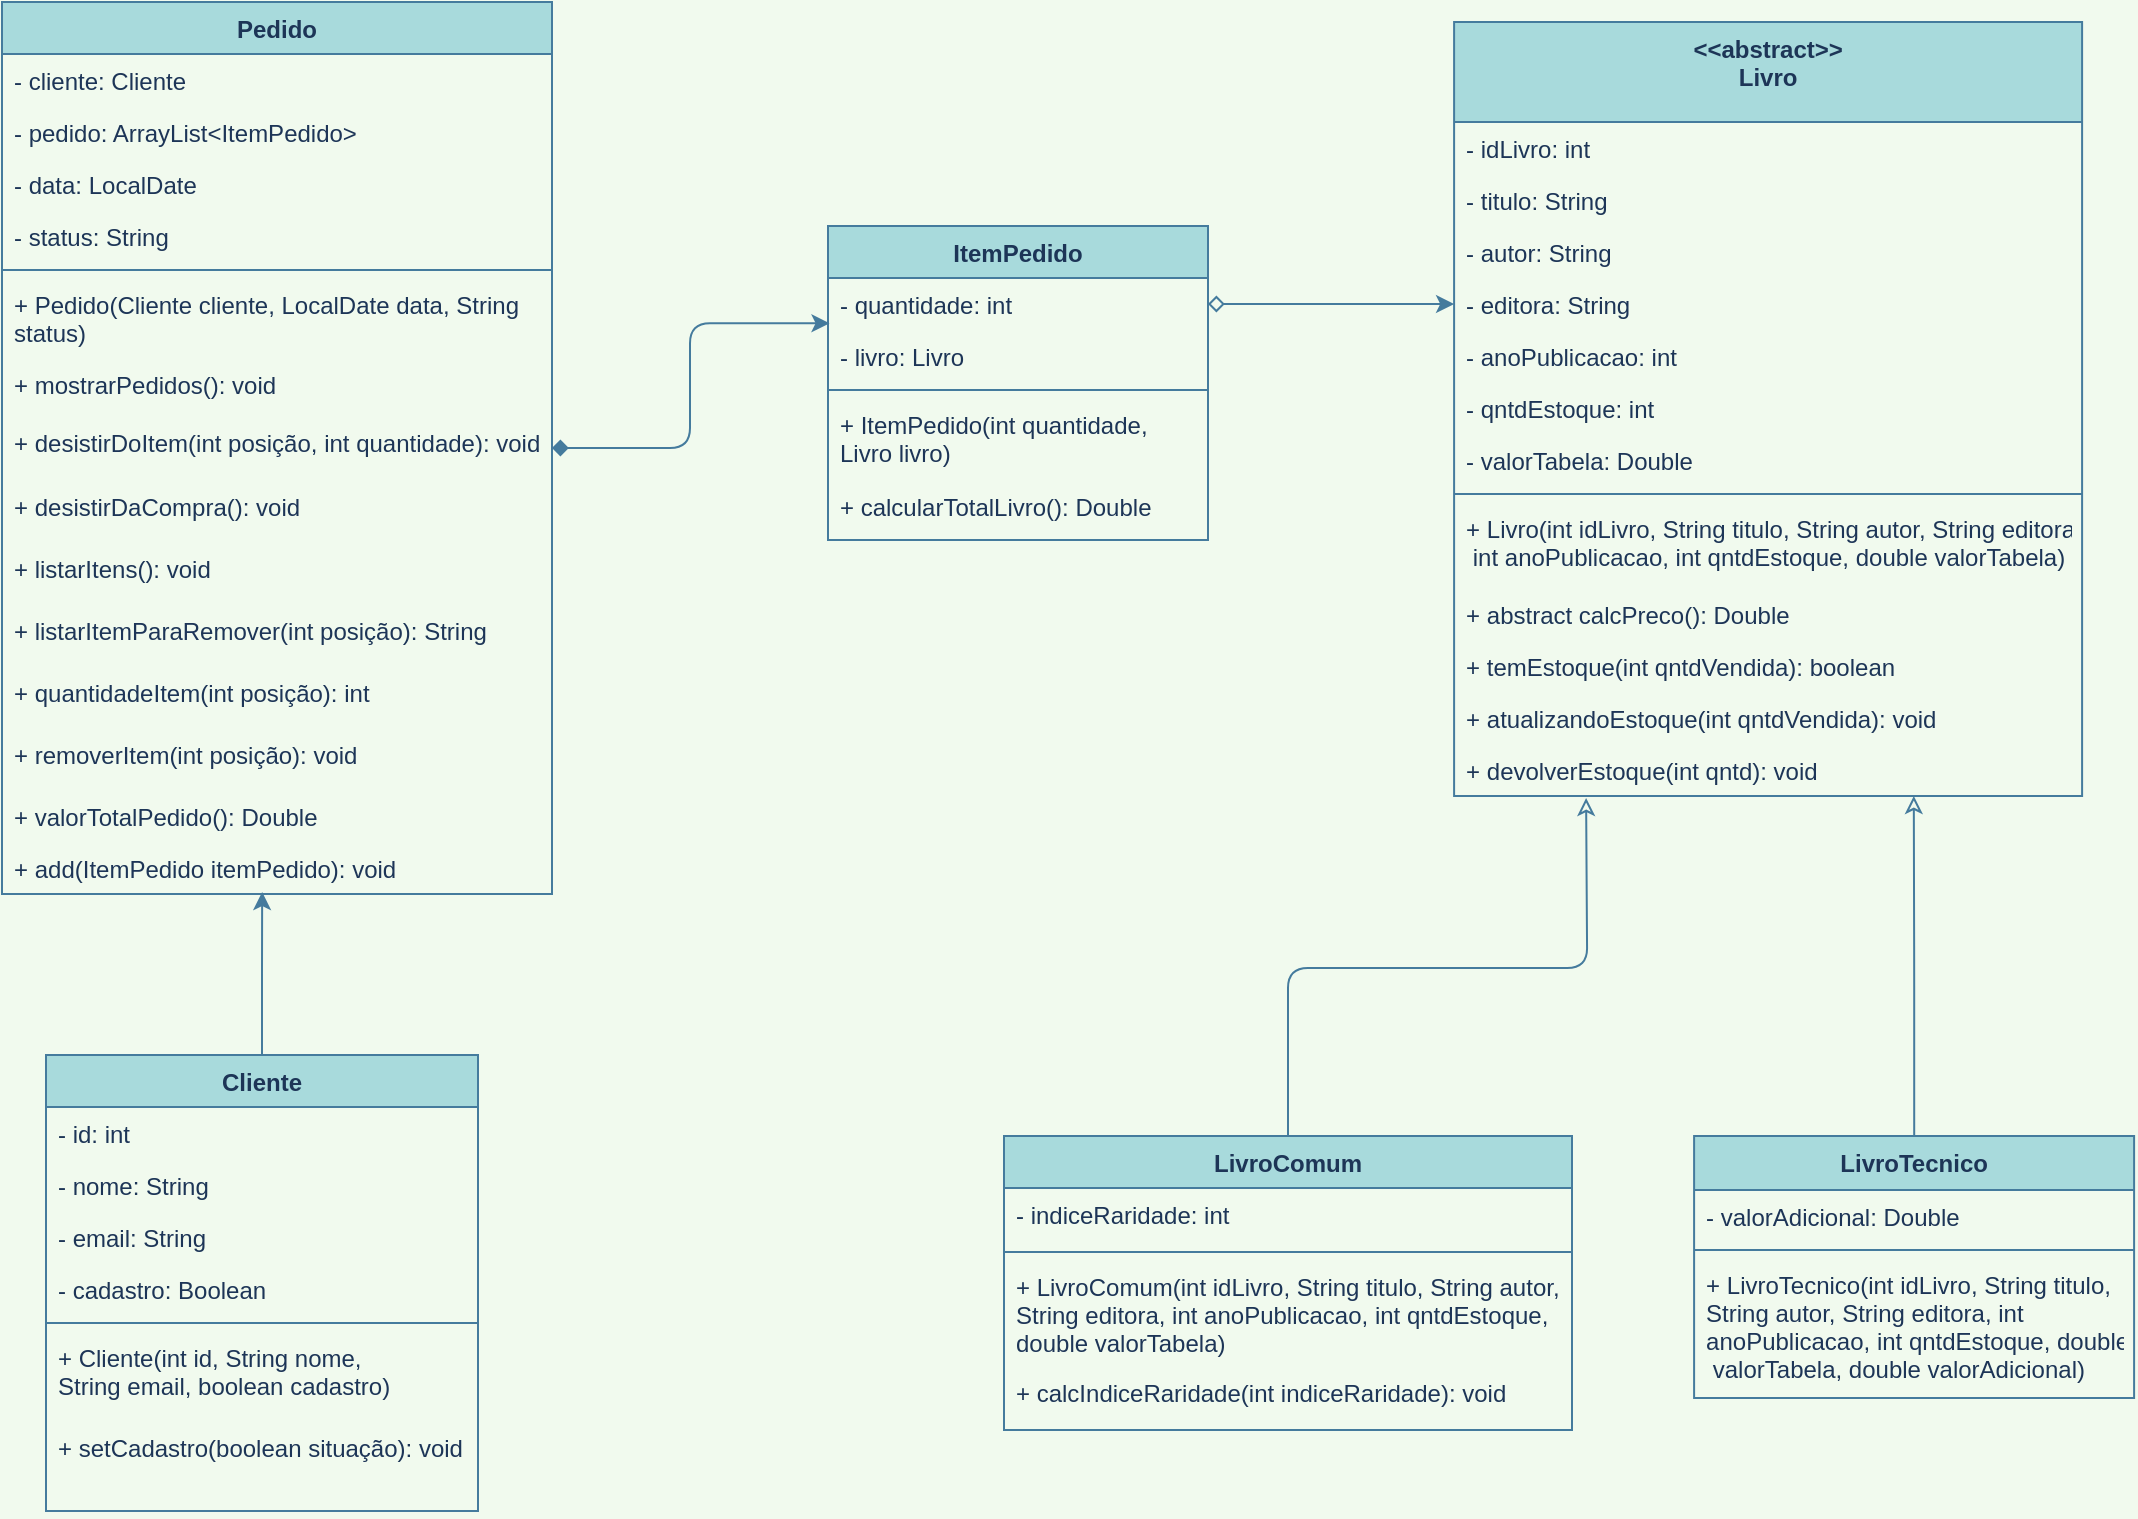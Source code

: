 <mxfile version="15.1.4" type="device"><diagram id="tUumAL8Y4nLpT35IZb9z" name="Page-1"><mxGraphModel dx="1820" dy="1092" grid="0" gridSize="10" guides="1" tooltips="1" connect="1" arrows="1" fold="1" page="1" pageScale="1" pageWidth="1169" pageHeight="827" background="#F1FAEE" math="0" shadow="0"><root><mxCell id="0"/><mxCell id="1" parent="0"/><mxCell id="oF7gF42K3Qm1bA6qkh1C-5" value="&lt;&lt;abstract&gt;&gt;&#xa;Livro" style="swimlane;fontStyle=1;align=center;verticalAlign=top;childLayout=stackLayout;horizontal=1;startSize=50;horizontalStack=0;resizeParent=1;resizeParentMax=0;resizeLast=0;collapsible=1;marginBottom=0;fillColor=#A8DADC;strokeColor=#457B9D;fontColor=#1D3557;" vertex="1" parent="1"><mxGeometry x="792.05" y="48" width="314" height="387" as="geometry"/></mxCell><mxCell id="oF7gF42K3Qm1bA6qkh1C-6" value="- idLivro: int" style="text;strokeColor=none;fillColor=none;align=left;verticalAlign=top;spacingLeft=4;spacingRight=4;overflow=hidden;rotatable=0;points=[[0,0.5],[1,0.5]];portConstraint=eastwest;fontColor=#1D3557;" vertex="1" parent="oF7gF42K3Qm1bA6qkh1C-5"><mxGeometry y="50" width="314" height="26" as="geometry"/></mxCell><mxCell id="oF7gF42K3Qm1bA6qkh1C-21" value="- titulo: String" style="text;strokeColor=none;fillColor=none;align=left;verticalAlign=top;spacingLeft=4;spacingRight=4;overflow=hidden;rotatable=0;points=[[0,0.5],[1,0.5]];portConstraint=eastwest;fontColor=#1D3557;" vertex="1" parent="oF7gF42K3Qm1bA6qkh1C-5"><mxGeometry y="76" width="314" height="26" as="geometry"/></mxCell><mxCell id="oF7gF42K3Qm1bA6qkh1C-22" value="- autor: String" style="text;strokeColor=none;fillColor=none;align=left;verticalAlign=top;spacingLeft=4;spacingRight=4;overflow=hidden;rotatable=0;points=[[0,0.5],[1,0.5]];portConstraint=eastwest;fontColor=#1D3557;" vertex="1" parent="oF7gF42K3Qm1bA6qkh1C-5"><mxGeometry y="102" width="314" height="26" as="geometry"/></mxCell><mxCell id="oF7gF42K3Qm1bA6qkh1C-23" value="- editora: String" style="text;strokeColor=none;fillColor=none;align=left;verticalAlign=top;spacingLeft=4;spacingRight=4;overflow=hidden;rotatable=0;points=[[0,0.5],[1,0.5]];portConstraint=eastwest;fontColor=#1D3557;" vertex="1" parent="oF7gF42K3Qm1bA6qkh1C-5"><mxGeometry y="128" width="314" height="26" as="geometry"/></mxCell><mxCell id="oF7gF42K3Qm1bA6qkh1C-24" value="- anoPublicacao: int" style="text;strokeColor=none;fillColor=none;align=left;verticalAlign=top;spacingLeft=4;spacingRight=4;overflow=hidden;rotatable=0;points=[[0,0.5],[1,0.5]];portConstraint=eastwest;fontColor=#1D3557;" vertex="1" parent="oF7gF42K3Qm1bA6qkh1C-5"><mxGeometry y="154" width="314" height="26" as="geometry"/></mxCell><mxCell id="oF7gF42K3Qm1bA6qkh1C-25" value="- qntdEstoque: int" style="text;strokeColor=none;fillColor=none;align=left;verticalAlign=top;spacingLeft=4;spacingRight=4;overflow=hidden;rotatable=0;points=[[0,0.5],[1,0.5]];portConstraint=eastwest;fontColor=#1D3557;" vertex="1" parent="oF7gF42K3Qm1bA6qkh1C-5"><mxGeometry y="180" width="314" height="26" as="geometry"/></mxCell><mxCell id="oF7gF42K3Qm1bA6qkh1C-26" value="- valorTabela: Double" style="text;strokeColor=none;fillColor=none;align=left;verticalAlign=top;spacingLeft=4;spacingRight=4;overflow=hidden;rotatable=0;points=[[0,0.5],[1,0.5]];portConstraint=eastwest;fontColor=#1D3557;" vertex="1" parent="oF7gF42K3Qm1bA6qkh1C-5"><mxGeometry y="206" width="314" height="26" as="geometry"/></mxCell><mxCell id="oF7gF42K3Qm1bA6qkh1C-7" value="" style="line;strokeWidth=1;fillColor=none;align=left;verticalAlign=middle;spacingTop=-1;spacingLeft=3;spacingRight=3;rotatable=0;labelPosition=right;points=[];portConstraint=eastwest;labelBackgroundColor=#F1FAEE;strokeColor=#457B9D;fontColor=#1D3557;" vertex="1" parent="oF7gF42K3Qm1bA6qkh1C-5"><mxGeometry y="232" width="314" height="8" as="geometry"/></mxCell><mxCell id="oF7gF42K3Qm1bA6qkh1C-107" value="+ Livro(int idLivro, String titulo, String autor, String editora,&#xa; int anoPublicacao, int qntdEstoque, double valorTabela)" style="text;strokeColor=none;fillColor=none;align=left;verticalAlign=top;spacingLeft=4;spacingRight=4;overflow=hidden;rotatable=0;points=[[0,0.5],[1,0.5]];portConstraint=eastwest;fontColor=#1D3557;" vertex="1" parent="oF7gF42K3Qm1bA6qkh1C-5"><mxGeometry y="240" width="314" height="43" as="geometry"/></mxCell><mxCell id="oF7gF42K3Qm1bA6qkh1C-8" value="+ abstract calcPreco(): Double" style="text;strokeColor=none;fillColor=none;align=left;verticalAlign=top;spacingLeft=4;spacingRight=4;overflow=hidden;rotatable=0;points=[[0,0.5],[1,0.5]];portConstraint=eastwest;fontColor=#1D3557;" vertex="1" parent="oF7gF42K3Qm1bA6qkh1C-5"><mxGeometry y="283" width="314" height="26" as="geometry"/></mxCell><mxCell id="oF7gF42K3Qm1bA6qkh1C-122" value="+ temEstoque(int qntdVendida): boolean" style="text;strokeColor=none;fillColor=none;align=left;verticalAlign=top;spacingLeft=4;spacingRight=4;overflow=hidden;rotatable=0;points=[[0,0.5],[1,0.5]];portConstraint=eastwest;fontColor=#1D3557;" vertex="1" parent="oF7gF42K3Qm1bA6qkh1C-5"><mxGeometry y="309" width="314" height="26" as="geometry"/></mxCell><mxCell id="oF7gF42K3Qm1bA6qkh1C-123" value="+ atualizandoEstoque(int qntdVendida): void" style="text;strokeColor=none;fillColor=none;align=left;verticalAlign=top;spacingLeft=4;spacingRight=4;overflow=hidden;rotatable=0;points=[[0,0.5],[1,0.5]];portConstraint=eastwest;fontColor=#1D3557;" vertex="1" parent="oF7gF42K3Qm1bA6qkh1C-5"><mxGeometry y="335" width="314" height="26" as="geometry"/></mxCell><mxCell id="oF7gF42K3Qm1bA6qkh1C-124" value="+ devolverEstoque(int qntd): void" style="text;strokeColor=none;fillColor=none;align=left;verticalAlign=top;spacingLeft=4;spacingRight=4;overflow=hidden;rotatable=0;points=[[0,0.5],[1,0.5]];portConstraint=eastwest;fontColor=#1D3557;" vertex="1" parent="oF7gF42K3Qm1bA6qkh1C-5"><mxGeometry y="361" width="314" height="26" as="geometry"/></mxCell><mxCell id="oF7gF42K3Qm1bA6qkh1C-9" value="Cliente" style="swimlane;fontStyle=1;align=center;verticalAlign=top;childLayout=stackLayout;horizontal=1;startSize=26;horizontalStack=0;resizeParent=1;resizeParentMax=0;resizeLast=0;collapsible=1;marginBottom=0;fillColor=#A8DADC;strokeColor=#457B9D;fontColor=#1D3557;" vertex="1" parent="1"><mxGeometry x="88" y="564.5" width="216" height="228" as="geometry"/></mxCell><mxCell id="oF7gF42K3Qm1bA6qkh1C-10" value="- id: int" style="text;strokeColor=none;fillColor=none;align=left;verticalAlign=top;spacingLeft=4;spacingRight=4;overflow=hidden;rotatable=0;points=[[0,0.5],[1,0.5]];portConstraint=eastwest;fontColor=#1D3557;" vertex="1" parent="oF7gF42K3Qm1bA6qkh1C-9"><mxGeometry y="26" width="216" height="26" as="geometry"/></mxCell><mxCell id="oF7gF42K3Qm1bA6qkh1C-40" value="- nome: String" style="text;strokeColor=none;fillColor=none;align=left;verticalAlign=top;spacingLeft=4;spacingRight=4;overflow=hidden;rotatable=0;points=[[0,0.5],[1,0.5]];portConstraint=eastwest;fontColor=#1D3557;" vertex="1" parent="oF7gF42K3Qm1bA6qkh1C-9"><mxGeometry y="52" width="216" height="26" as="geometry"/></mxCell><mxCell id="oF7gF42K3Qm1bA6qkh1C-41" value="- email: String" style="text;strokeColor=none;fillColor=none;align=left;verticalAlign=top;spacingLeft=4;spacingRight=4;overflow=hidden;rotatable=0;points=[[0,0.5],[1,0.5]];portConstraint=eastwest;fontColor=#1D3557;" vertex="1" parent="oF7gF42K3Qm1bA6qkh1C-9"><mxGeometry y="78" width="216" height="26" as="geometry"/></mxCell><mxCell id="oF7gF42K3Qm1bA6qkh1C-64" value="- cadastro: Boolean" style="text;strokeColor=none;fillColor=none;align=left;verticalAlign=top;spacingLeft=4;spacingRight=4;overflow=hidden;rotatable=0;points=[[0,0.5],[1,0.5]];portConstraint=eastwest;fontColor=#1D3557;" vertex="1" parent="oF7gF42K3Qm1bA6qkh1C-9"><mxGeometry y="104" width="216" height="26" as="geometry"/></mxCell><mxCell id="oF7gF42K3Qm1bA6qkh1C-11" value="" style="line;strokeWidth=1;fillColor=none;align=left;verticalAlign=middle;spacingTop=-1;spacingLeft=3;spacingRight=3;rotatable=0;labelPosition=right;points=[];portConstraint=eastwest;labelBackgroundColor=#F1FAEE;strokeColor=#457B9D;fontColor=#1D3557;" vertex="1" parent="oF7gF42K3Qm1bA6qkh1C-9"><mxGeometry y="130" width="216" height="8" as="geometry"/></mxCell><mxCell id="oF7gF42K3Qm1bA6qkh1C-104" value="+ Cliente(int id, String nome, &#xa;String email, boolean cadastro)" style="text;strokeColor=none;fillColor=none;align=left;verticalAlign=top;spacingLeft=4;spacingRight=4;overflow=hidden;rotatable=0;points=[[0,0.5],[1,0.5]];portConstraint=eastwest;fontColor=#1D3557;" vertex="1" parent="oF7gF42K3Qm1bA6qkh1C-9"><mxGeometry y="138" width="216" height="45" as="geometry"/></mxCell><mxCell id="oF7gF42K3Qm1bA6qkh1C-110" value="+ setCadastro(boolean situação): void" style="text;strokeColor=none;fillColor=none;align=left;verticalAlign=top;spacingLeft=4;spacingRight=4;overflow=hidden;rotatable=0;points=[[0,0.5],[1,0.5]];portConstraint=eastwest;fontColor=#1D3557;" vertex="1" parent="oF7gF42K3Qm1bA6qkh1C-9"><mxGeometry y="183" width="216" height="45" as="geometry"/></mxCell><mxCell id="oF7gF42K3Qm1bA6qkh1C-48" style="edgeStyle=orthogonalEdgeStyle;rounded=0;orthogonalLoop=1;jettySize=auto;html=1;entryX=0.473;entryY=0.962;entryDx=0;entryDy=0;entryPerimeter=0;endArrow=classic;endFill=1;exitX=0.5;exitY=0;exitDx=0;exitDy=0;labelBackgroundColor=#F1FAEE;strokeColor=#457B9D;fontColor=#1D3557;" edge="1" parent="1" source="oF7gF42K3Qm1bA6qkh1C-9" target="oF7gF42K3Qm1bA6qkh1C-121"><mxGeometry relative="1" as="geometry"><mxPoint x="156" y="383" as="sourcePoint"/></mxGeometry></mxCell><mxCell id="oF7gF42K3Qm1bA6qkh1C-69" style="edgeStyle=orthogonalEdgeStyle;curved=0;rounded=1;sketch=0;orthogonalLoop=1;jettySize=auto;html=1;entryX=0.004;entryY=0.871;entryDx=0;entryDy=0;entryPerimeter=0;fontColor=#1D3557;strokeColor=#457B9D;fillColor=#A8DADC;startArrow=diamond;startFill=1;" edge="1" parent="1" source="oF7gF42K3Qm1bA6qkh1C-13" target="oF7gF42K3Qm1bA6qkh1C-59"><mxGeometry relative="1" as="geometry"/></mxCell><mxCell id="oF7gF42K3Qm1bA6qkh1C-13" value="Pedido" style="swimlane;fontStyle=1;align=center;verticalAlign=top;childLayout=stackLayout;horizontal=1;startSize=26;horizontalStack=0;resizeParent=1;resizeParentMax=0;resizeLast=0;collapsible=1;marginBottom=0;fillColor=#A8DADC;strokeColor=#457B9D;fontColor=#1D3557;" vertex="1" parent="1"><mxGeometry x="66" y="38" width="275" height="446" as="geometry"/></mxCell><mxCell id="oF7gF42K3Qm1bA6qkh1C-14" value="- cliente: Cliente" style="text;strokeColor=none;fillColor=none;align=left;verticalAlign=top;spacingLeft=4;spacingRight=4;overflow=hidden;rotatable=0;points=[[0,0.5],[1,0.5]];portConstraint=eastwest;fontColor=#1D3557;" vertex="1" parent="oF7gF42K3Qm1bA6qkh1C-13"><mxGeometry y="26" width="275" height="26" as="geometry"/></mxCell><mxCell id="oF7gF42K3Qm1bA6qkh1C-97" value="- pedido: ArrayList&lt;ItemPedido&gt;" style="text;strokeColor=none;fillColor=none;align=left;verticalAlign=top;spacingLeft=4;spacingRight=4;overflow=hidden;rotatable=0;points=[[0,0.5],[1,0.5]];portConstraint=eastwest;fontColor=#1D3557;" vertex="1" parent="oF7gF42K3Qm1bA6qkh1C-13"><mxGeometry y="52" width="275" height="26" as="geometry"/></mxCell><mxCell id="oF7gF42K3Qm1bA6qkh1C-98" value="- data: LocalDate" style="text;strokeColor=none;fillColor=none;align=left;verticalAlign=top;spacingLeft=4;spacingRight=4;overflow=hidden;rotatable=0;points=[[0,0.5],[1,0.5]];portConstraint=eastwest;fontColor=#1D3557;" vertex="1" parent="oF7gF42K3Qm1bA6qkh1C-13"><mxGeometry y="78" width="275" height="26" as="geometry"/></mxCell><mxCell id="oF7gF42K3Qm1bA6qkh1C-42" value="- status: String" style="text;strokeColor=none;fillColor=none;align=left;verticalAlign=top;spacingLeft=4;spacingRight=4;overflow=hidden;rotatable=0;points=[[0,0.5],[1,0.5]];portConstraint=eastwest;fontColor=#1D3557;" vertex="1" parent="oF7gF42K3Qm1bA6qkh1C-13"><mxGeometry y="104" width="275" height="26" as="geometry"/></mxCell><mxCell id="oF7gF42K3Qm1bA6qkh1C-15" value="" style="line;strokeWidth=1;fillColor=none;align=left;verticalAlign=middle;spacingTop=-1;spacingLeft=3;spacingRight=3;rotatable=0;labelPosition=right;points=[];portConstraint=eastwest;labelBackgroundColor=#F1FAEE;strokeColor=#457B9D;fontColor=#1D3557;" vertex="1" parent="oF7gF42K3Qm1bA6qkh1C-13"><mxGeometry y="130" width="275" height="8" as="geometry"/></mxCell><mxCell id="oF7gF42K3Qm1bA6qkh1C-47" value="+ Pedido(Cliente cliente, LocalDate data, String &#xa;status)" style="text;strokeColor=none;fillColor=none;align=left;verticalAlign=top;spacingLeft=4;spacingRight=4;overflow=hidden;rotatable=0;points=[[0,0.5],[1,0.5]];portConstraint=eastwest;fontColor=#1D3557;" vertex="1" parent="oF7gF42K3Qm1bA6qkh1C-13"><mxGeometry y="138" width="275" height="40" as="geometry"/></mxCell><mxCell id="oF7gF42K3Qm1bA6qkh1C-113" value="+ mostrarPedidos(): void" style="text;strokeColor=none;fillColor=none;align=left;verticalAlign=top;spacingLeft=4;spacingRight=4;overflow=hidden;rotatable=0;points=[[0,0.5],[1,0.5]];portConstraint=eastwest;fontColor=#1D3557;" vertex="1" parent="oF7gF42K3Qm1bA6qkh1C-13"><mxGeometry y="178" width="275" height="29" as="geometry"/></mxCell><mxCell id="oF7gF42K3Qm1bA6qkh1C-112" value="+ desistirDoItem(int posição, int quantidade): void" style="text;strokeColor=none;fillColor=none;align=left;verticalAlign=top;spacingLeft=4;spacingRight=4;overflow=hidden;rotatable=0;points=[[0,0.5],[1,0.5]];portConstraint=eastwest;fontColor=#1D3557;" vertex="1" parent="oF7gF42K3Qm1bA6qkh1C-13"><mxGeometry y="207" width="275" height="32" as="geometry"/></mxCell><mxCell id="oF7gF42K3Qm1bA6qkh1C-111" value="+ desistirDaCompra(): void" style="text;strokeColor=none;fillColor=none;align=left;verticalAlign=top;spacingLeft=4;spacingRight=4;overflow=hidden;rotatable=0;points=[[0,0.5],[1,0.5]];portConstraint=eastwest;fontColor=#1D3557;" vertex="1" parent="oF7gF42K3Qm1bA6qkh1C-13"><mxGeometry y="239" width="275" height="31" as="geometry"/></mxCell><mxCell id="oF7gF42K3Qm1bA6qkh1C-116" value="+ listarItens(): void" style="text;strokeColor=none;fillColor=none;align=left;verticalAlign=top;spacingLeft=4;spacingRight=4;overflow=hidden;rotatable=0;points=[[0,0.5],[1,0.5]];portConstraint=eastwest;fontColor=#1D3557;" vertex="1" parent="oF7gF42K3Qm1bA6qkh1C-13"><mxGeometry y="270" width="275" height="31" as="geometry"/></mxCell><mxCell id="oF7gF42K3Qm1bA6qkh1C-117" value="+ listarItemParaRemover(int posição): String" style="text;strokeColor=none;fillColor=none;align=left;verticalAlign=top;spacingLeft=4;spacingRight=4;overflow=hidden;rotatable=0;points=[[0,0.5],[1,0.5]];portConstraint=eastwest;fontColor=#1D3557;" vertex="1" parent="oF7gF42K3Qm1bA6qkh1C-13"><mxGeometry y="301" width="275" height="31" as="geometry"/></mxCell><mxCell id="oF7gF42K3Qm1bA6qkh1C-118" value="+ quantidadeItem(int posição): int" style="text;strokeColor=none;fillColor=none;align=left;verticalAlign=top;spacingLeft=4;spacingRight=4;overflow=hidden;rotatable=0;points=[[0,0.5],[1,0.5]];portConstraint=eastwest;fontColor=#1D3557;" vertex="1" parent="oF7gF42K3Qm1bA6qkh1C-13"><mxGeometry y="332" width="275" height="31" as="geometry"/></mxCell><mxCell id="oF7gF42K3Qm1bA6qkh1C-119" value="+ removerItem(int posição): void" style="text;strokeColor=none;fillColor=none;align=left;verticalAlign=top;spacingLeft=4;spacingRight=4;overflow=hidden;rotatable=0;points=[[0,0.5],[1,0.5]];portConstraint=eastwest;fontColor=#1D3557;" vertex="1" parent="oF7gF42K3Qm1bA6qkh1C-13"><mxGeometry y="363" width="275" height="31" as="geometry"/></mxCell><mxCell id="oF7gF42K3Qm1bA6qkh1C-105" value="+ valorTotalPedido(): Double" style="text;strokeColor=none;fillColor=none;align=left;verticalAlign=top;spacingLeft=4;spacingRight=4;overflow=hidden;rotatable=0;points=[[0,0.5],[1,0.5]];portConstraint=eastwest;fontColor=#1D3557;" vertex="1" parent="oF7gF42K3Qm1bA6qkh1C-13"><mxGeometry y="394" width="275" height="26" as="geometry"/></mxCell><mxCell id="oF7gF42K3Qm1bA6qkh1C-121" value="+ add(ItemPedido itemPedido): void" style="text;strokeColor=none;fillColor=none;align=left;verticalAlign=top;spacingLeft=4;spacingRight=4;overflow=hidden;rotatable=0;points=[[0,0.5],[1,0.5]];portConstraint=eastwest;fontColor=#1D3557;" vertex="1" parent="oF7gF42K3Qm1bA6qkh1C-13"><mxGeometry y="420" width="275" height="26" as="geometry"/></mxCell><mxCell id="oF7gF42K3Qm1bA6qkh1C-100" style="edgeStyle=orthogonalEdgeStyle;curved=0;rounded=1;sketch=0;orthogonalLoop=1;jettySize=auto;html=1;fontColor=#1D3557;startArrow=none;startFill=0;endArrow=classic;endFill=0;strokeColor=#457B9D;fillColor=#A8DADC;exitX=0.5;exitY=0;exitDx=0;exitDy=0;" edge="1" parent="1" source="oF7gF42K3Qm1bA6qkh1C-28"><mxGeometry relative="1" as="geometry"><mxPoint x="716" y="512" as="sourcePoint"/><mxPoint x="858.05" y="436" as="targetPoint"/></mxGeometry></mxCell><mxCell id="oF7gF42K3Qm1bA6qkh1C-28" value="LivroComum" style="swimlane;fontStyle=1;align=center;verticalAlign=top;childLayout=stackLayout;horizontal=1;startSize=26;horizontalStack=0;resizeParent=1;resizeParentMax=0;resizeLast=0;collapsible=1;marginBottom=0;fillColor=#A8DADC;strokeColor=#457B9D;fontColor=#1D3557;" vertex="1" parent="1"><mxGeometry x="567" y="605" width="284" height="147" as="geometry"/></mxCell><mxCell id="oF7gF42K3Qm1bA6qkh1C-125" value="- indiceRaridade: int" style="text;strokeColor=none;fillColor=none;align=left;verticalAlign=top;spacingLeft=4;spacingRight=4;overflow=hidden;rotatable=0;points=[[0,0.5],[1,0.5]];portConstraint=eastwest;fontColor=#1D3557;" vertex="1" parent="oF7gF42K3Qm1bA6qkh1C-28"><mxGeometry y="26" width="284" height="28" as="geometry"/></mxCell><mxCell id="oF7gF42K3Qm1bA6qkh1C-30" value="" style="line;strokeWidth=1;fillColor=none;align=left;verticalAlign=middle;spacingTop=-1;spacingLeft=3;spacingRight=3;rotatable=0;labelPosition=right;points=[];portConstraint=eastwest;labelBackgroundColor=#F1FAEE;strokeColor=#457B9D;fontColor=#1D3557;" vertex="1" parent="oF7gF42K3Qm1bA6qkh1C-28"><mxGeometry y="54" width="284" height="8" as="geometry"/></mxCell><mxCell id="oF7gF42K3Qm1bA6qkh1C-109" value="+ LivroComum(int idLivro, String titulo, String autor, &#xa;String editora, int anoPublicacao, int qntdEstoque, &#xa;double valorTabela)" style="text;strokeColor=none;fillColor=none;align=left;verticalAlign=top;spacingLeft=4;spacingRight=4;overflow=hidden;rotatable=0;points=[[0,0.5],[1,0.5]];portConstraint=eastwest;fontColor=#1D3557;" vertex="1" parent="oF7gF42K3Qm1bA6qkh1C-28"><mxGeometry y="62" width="284" height="53" as="geometry"/></mxCell><mxCell id="oF7gF42K3Qm1bA6qkh1C-126" value="+ calcIndiceRaridade(int indiceRaridade): void" style="text;strokeColor=none;fillColor=none;align=left;verticalAlign=top;spacingLeft=4;spacingRight=4;overflow=hidden;rotatable=0;points=[[0,0.5],[1,0.5]];portConstraint=eastwest;fontColor=#1D3557;" vertex="1" parent="oF7gF42K3Qm1bA6qkh1C-28"><mxGeometry y="115" width="284" height="32" as="geometry"/></mxCell><mxCell id="oF7gF42K3Qm1bA6qkh1C-56" value="ItemPedido" style="swimlane;fontStyle=1;align=center;verticalAlign=top;childLayout=stackLayout;horizontal=1;startSize=26;horizontalStack=0;resizeParent=1;resizeParentMax=0;resizeLast=0;collapsible=1;marginBottom=0;fillColor=#A8DADC;strokeColor=#457B9D;fontColor=#1D3557;" vertex="1" parent="1"><mxGeometry x="479" y="150" width="190" height="157" as="geometry"/></mxCell><mxCell id="oF7gF42K3Qm1bA6qkh1C-59" value="- quantidade: int" style="text;strokeColor=none;fillColor=none;align=left;verticalAlign=top;spacingLeft=4;spacingRight=4;overflow=hidden;rotatable=0;points=[[0,0.5],[1,0.5]];portConstraint=eastwest;fontColor=#1D3557;" vertex="1" parent="oF7gF42K3Qm1bA6qkh1C-56"><mxGeometry y="26" width="190" height="26" as="geometry"/></mxCell><mxCell id="oF7gF42K3Qm1bA6qkh1C-99" value="- livro: Livro" style="text;strokeColor=none;fillColor=none;align=left;verticalAlign=top;spacingLeft=4;spacingRight=4;overflow=hidden;rotatable=0;points=[[0,0.5],[1,0.5]];portConstraint=eastwest;fontColor=#1D3557;" vertex="1" parent="oF7gF42K3Qm1bA6qkh1C-56"><mxGeometry y="52" width="190" height="26" as="geometry"/></mxCell><mxCell id="oF7gF42K3Qm1bA6qkh1C-60" value="" style="line;strokeWidth=1;fillColor=none;align=left;verticalAlign=middle;spacingTop=-1;spacingLeft=3;spacingRight=3;rotatable=0;labelPosition=right;points=[];portConstraint=eastwest;labelBackgroundColor=#F1FAEE;strokeColor=#457B9D;fontColor=#1D3557;" vertex="1" parent="oF7gF42K3Qm1bA6qkh1C-56"><mxGeometry y="78" width="190" height="8" as="geometry"/></mxCell><mxCell id="oF7gF42K3Qm1bA6qkh1C-61" value="+ ItemPedido(int quantidade, &#xa;Livro livro)" style="text;strokeColor=none;fillColor=none;align=left;verticalAlign=top;spacingLeft=4;spacingRight=4;overflow=hidden;rotatable=0;points=[[0,0.5],[1,0.5]];portConstraint=eastwest;fontColor=#1D3557;" vertex="1" parent="oF7gF42K3Qm1bA6qkh1C-56"><mxGeometry y="86" width="190" height="41" as="geometry"/></mxCell><mxCell id="oF7gF42K3Qm1bA6qkh1C-106" value="+ calcularTotalLivro(): Double" style="text;strokeColor=none;fillColor=none;align=left;verticalAlign=top;spacingLeft=4;spacingRight=4;overflow=hidden;rotatable=0;points=[[0,0.5],[1,0.5]];portConstraint=eastwest;fontColor=#1D3557;" vertex="1" parent="oF7gF42K3Qm1bA6qkh1C-56"><mxGeometry y="127" width="190" height="30" as="geometry"/></mxCell><mxCell id="oF7gF42K3Qm1bA6qkh1C-70" style="edgeStyle=orthogonalEdgeStyle;curved=0;rounded=1;sketch=0;orthogonalLoop=1;jettySize=auto;html=1;entryX=0;entryY=0.5;entryDx=0;entryDy=0;fontColor=#1D3557;strokeColor=#457B9D;fillColor=#A8DADC;startArrow=diamond;startFill=0;" edge="1" parent="1" source="oF7gF42K3Qm1bA6qkh1C-59" target="oF7gF42K3Qm1bA6qkh1C-23"><mxGeometry relative="1" as="geometry"/></mxCell><mxCell id="oF7gF42K3Qm1bA6qkh1C-96" style="edgeStyle=orthogonalEdgeStyle;curved=0;rounded=1;sketch=0;orthogonalLoop=1;jettySize=auto;html=1;entryX=0.732;entryY=1;entryDx=0;entryDy=0;entryPerimeter=0;fontColor=#1D3557;startArrow=none;startFill=0;strokeColor=#457B9D;fillColor=#A8DADC;endArrow=classic;endFill=0;" edge="1" parent="1" source="oF7gF42K3Qm1bA6qkh1C-93" target="oF7gF42K3Qm1bA6qkh1C-124"><mxGeometry relative="1" as="geometry"/></mxCell><mxCell id="oF7gF42K3Qm1bA6qkh1C-93" value="LivroTecnico" style="swimlane;fontStyle=1;align=center;verticalAlign=top;childLayout=stackLayout;horizontal=1;startSize=27;horizontalStack=0;resizeParent=1;resizeParentMax=0;resizeLast=0;collapsible=1;marginBottom=0;fillColor=#A8DADC;strokeColor=#457B9D;fontColor=#1D3557;" vertex="1" parent="1"><mxGeometry x="912.05" y="605" width="220" height="131" as="geometry"/></mxCell><mxCell id="oF7gF42K3Qm1bA6qkh1C-94" value="- valorAdicional: Double" style="text;strokeColor=none;fillColor=none;align=left;verticalAlign=top;spacingLeft=4;spacingRight=4;overflow=hidden;rotatable=0;points=[[0,0.5],[1,0.5]];portConstraint=eastwest;fontColor=#1D3557;" vertex="1" parent="oF7gF42K3Qm1bA6qkh1C-93"><mxGeometry y="27" width="220" height="26" as="geometry"/></mxCell><mxCell id="oF7gF42K3Qm1bA6qkh1C-95" value="" style="line;strokeWidth=1;fillColor=none;align=left;verticalAlign=middle;spacingTop=-1;spacingLeft=3;spacingRight=3;rotatable=0;labelPosition=right;points=[];portConstraint=eastwest;labelBackgroundColor=#F1FAEE;strokeColor=#457B9D;fontColor=#1D3557;" vertex="1" parent="oF7gF42K3Qm1bA6qkh1C-93"><mxGeometry y="53" width="220" height="8" as="geometry"/></mxCell><mxCell id="oF7gF42K3Qm1bA6qkh1C-108" value="+ LivroTecnico(int idLivro, String titulo, &#xa;String autor, String editora, int &#xa;anoPublicacao, int qntdEstoque, double&#xa; valorTabela, double valorAdicional)" style="text;strokeColor=none;fillColor=none;align=left;verticalAlign=top;spacingLeft=4;spacingRight=4;overflow=hidden;rotatable=0;points=[[0,0.5],[1,0.5]];portConstraint=eastwest;fontColor=#1D3557;" vertex="1" parent="oF7gF42K3Qm1bA6qkh1C-93"><mxGeometry y="61" width="220" height="70" as="geometry"/></mxCell></root></mxGraphModel></diagram></mxfile>